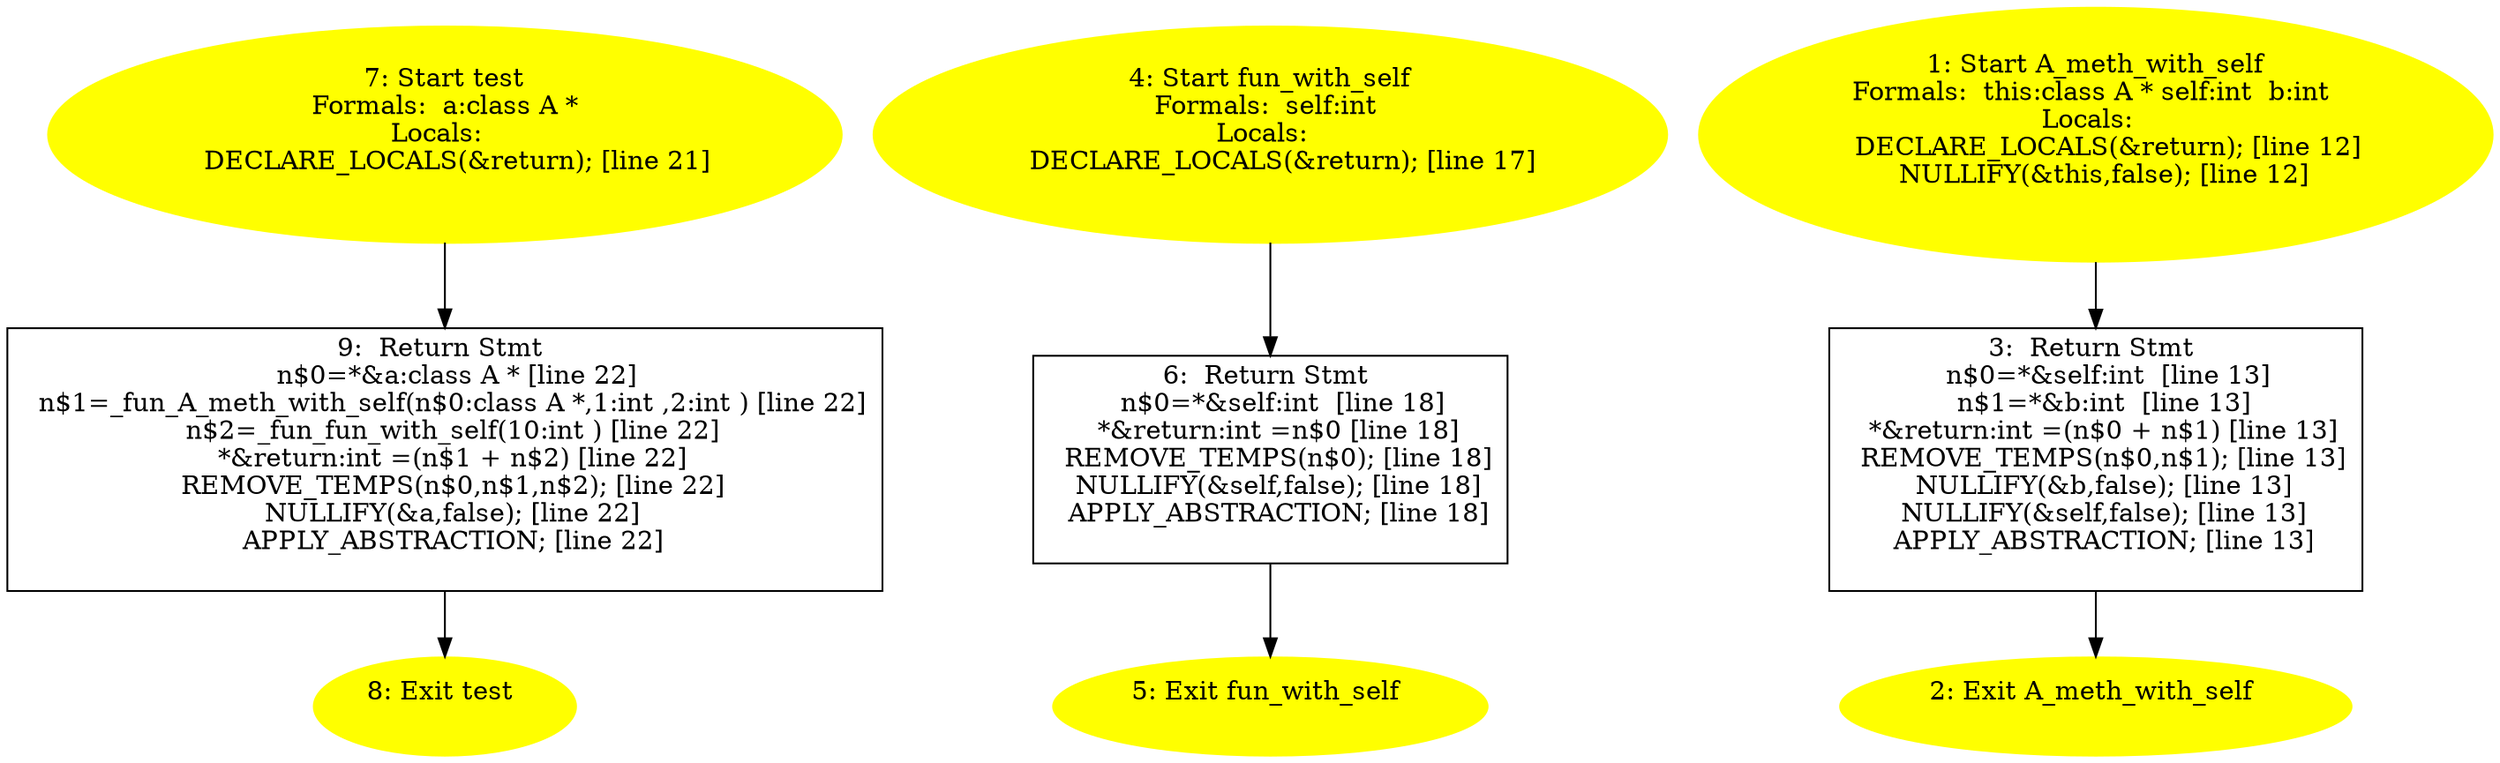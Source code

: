 digraph iCFG {
9 [label="9:  Return Stmt \n   n$0=*&a:class A * [line 22]\n  n$1=_fun_A_meth_with_self(n$0:class A *,1:int ,2:int ) [line 22]\n  n$2=_fun_fun_with_self(10:int ) [line 22]\n  *&return:int =(n$1 + n$2) [line 22]\n  REMOVE_TEMPS(n$0,n$1,n$2); [line 22]\n  NULLIFY(&a,false); [line 22]\n  APPLY_ABSTRACTION; [line 22]\n " shape="box"]
	

	 9 -> 8 ;
8 [label="8: Exit test \n  " color=yellow style=filled]
	

7 [label="7: Start test\nFormals:  a:class A *\nLocals:  \n   DECLARE_LOCALS(&return); [line 21]\n " color=yellow style=filled]
	

	 7 -> 9 ;
6 [label="6:  Return Stmt \n   n$0=*&self:int  [line 18]\n  *&return:int =n$0 [line 18]\n  REMOVE_TEMPS(n$0); [line 18]\n  NULLIFY(&self,false); [line 18]\n  APPLY_ABSTRACTION; [line 18]\n " shape="box"]
	

	 6 -> 5 ;
5 [label="5: Exit fun_with_self \n  " color=yellow style=filled]
	

4 [label="4: Start fun_with_self\nFormals:  self:int \nLocals:  \n   DECLARE_LOCALS(&return); [line 17]\n " color=yellow style=filled]
	

	 4 -> 6 ;
3 [label="3:  Return Stmt \n   n$0=*&self:int  [line 13]\n  n$1=*&b:int  [line 13]\n  *&return:int =(n$0 + n$1) [line 13]\n  REMOVE_TEMPS(n$0,n$1); [line 13]\n  NULLIFY(&b,false); [line 13]\n  NULLIFY(&self,false); [line 13]\n  APPLY_ABSTRACTION; [line 13]\n " shape="box"]
	

	 3 -> 2 ;
2 [label="2: Exit A_meth_with_self \n  " color=yellow style=filled]
	

1 [label="1: Start A_meth_with_self\nFormals:  this:class A * self:int  b:int \nLocals:  \n   DECLARE_LOCALS(&return); [line 12]\n  NULLIFY(&this,false); [line 12]\n " color=yellow style=filled]
	

	 1 -> 3 ;
}
